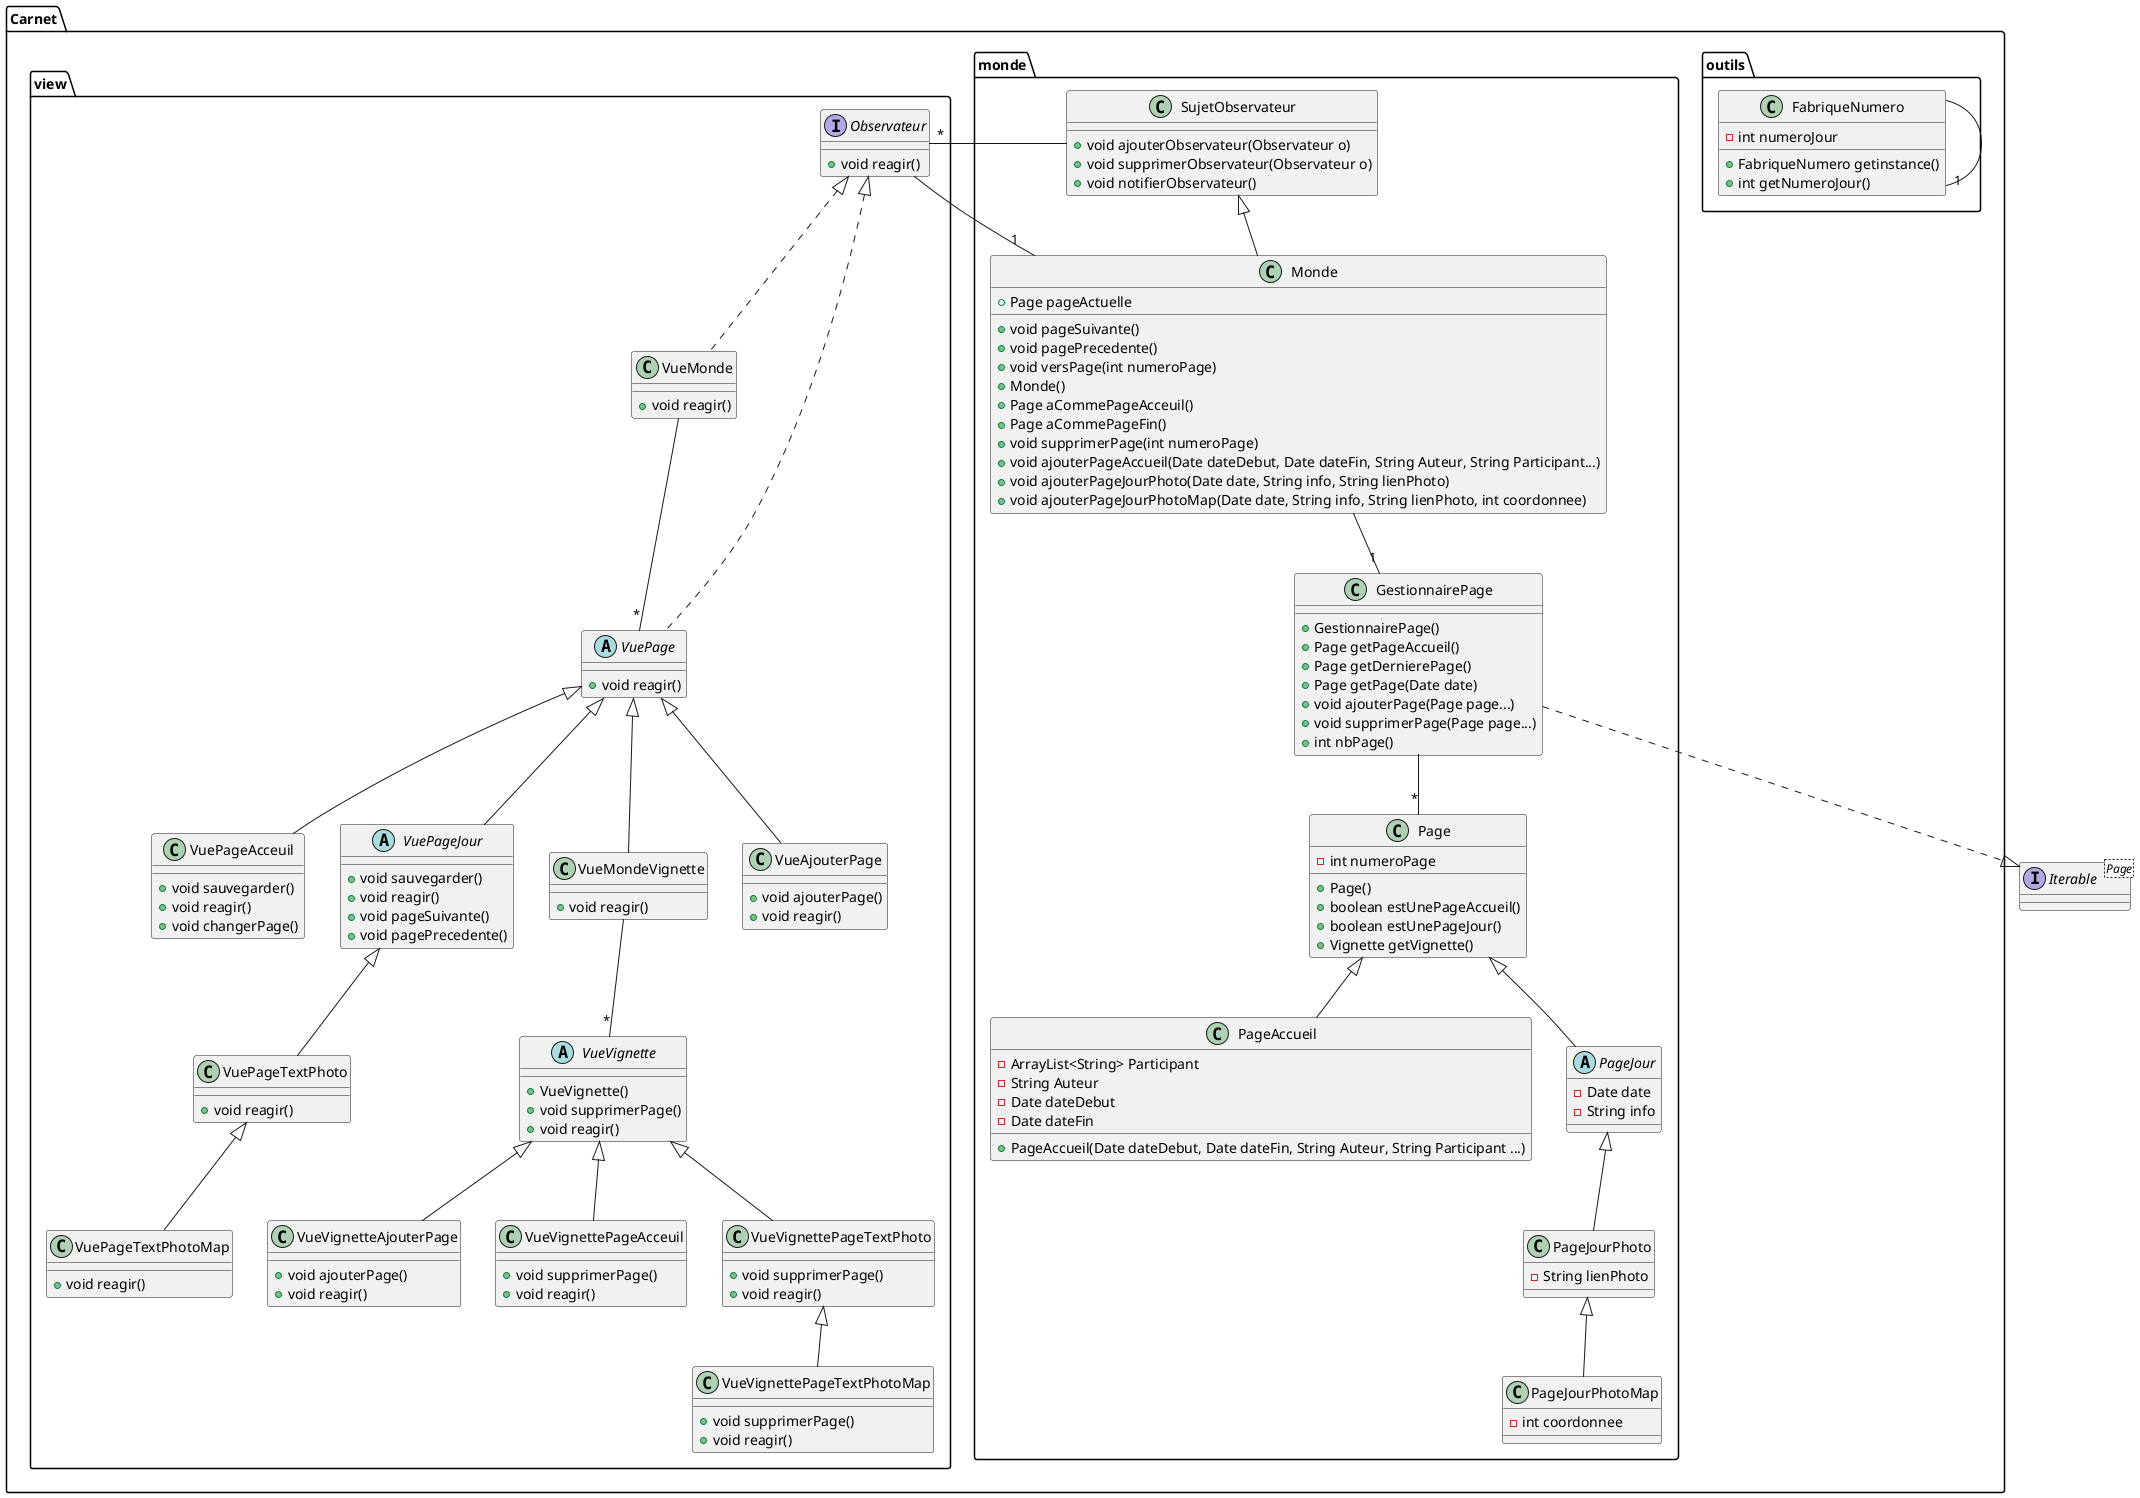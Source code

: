 @startuml

interface Iterable<Page>{
}

package Carnet{
package monde{
    class Monde extends SujetObservateur{
    + Page pageActuelle
    + void pageSuivante()
    + void pagePrecedente()
    + void versPage(int numeroPage)
    + Monde()
    + Page aCommePageAcceuil()
    + Page aCommePageFin()
    + void supprimerPage(int numeroPage)
    + void ajouterPageAccueil(Date dateDebut, Date dateFin, String Auteur, String Participant...)
    + void ajouterPageJourPhoto(Date date, String info, String lienPhoto)
    + void ajouterPageJourPhotoMap(Date date, String info, String lienPhoto, int coordonnee)
    }
    Monde --"1" GestionnairePage

    class SujetObservateur{
    + void ajouterObservateur(Observateur o)
    + void supprimerObservateur(Observateur o)
    + void notifierObservateur()
    }

    class GestionnairePage {
    + GestionnairePage()
    + Page getPageAccueil()
    + Page getDernierePage()
    + Page getPage(Date date)
    + void ajouterPage(Page page...)
    + void supprimerPage(Page page...)
    + int nbPage()
    }
    GestionnairePage ..|> Iterable
    GestionnairePage --"*" Page

    class Page{
    - int numeroPage
    + Page()
    + boolean estUnePageAccueil()
    + boolean estUnePageJour()
    + Vignette getVignette()
    }

    class PageAccueil extends Page{
    + PageAccueil(Date dateDebut, Date dateFin, String Auteur, String Participant ...)
    - ArrayList<String> Participant
    - String Auteur
    - Date dateDebut
    - Date dateFin
    }

    abstract class PageJour extends Page{
    - Date date
    - String info
    }

    class PageJourPhoto extends PageJour{
    - String lienPhoto
    }


    class PageJourPhotoMap extends PageJourPhoto{
    - int coordonnee
    }

'    class Vignette{
'    + Vignette()
'    }
'
'    class VignettePageAccueil extends Vignette{
'    + String titre
'    + VignettePageAccueil()
'    }
'
'    abstract class VignettePageJour extends Vignette{
'    + String info
'    + VignettePageJour()
'    }
'
'    class VignettePageJourPhoto extends VignettePageJour{
'    + String lienPhoto
'    + VignettePageJourPhoto()
'    }
'
'    class VignettePageJourPhotoMap extends VignettePageJourPhoto{
'    + int coordonnee
'    + VignettePageJourPhotoMap()
'    }



}

package outils{
    class FabriqueNumero{
    - int numeroJour
    + FabriqueNumero getinstance()
    + int getNumeroJour()
    }
    FabriqueNumero --"1" FabriqueNumero
    }

package view{
    interface Observateur{
    + void reagir()
    }
    Observateur --"1" Monde

    class VueMonde implements Observateur{
    + void reagir()
    }
    VueMonde --"*" VuePage

    abstract class  VuePage implements Observateur{
    + void reagir()
    }


    class VuePageAcceuil extends VuePage{
    + void sauvegarder()
    + void reagir()
    + void changerPage()
    }
'    VuePageAcceuil --"4" Label


    abstract class VuePageJour extends VuePage{
    + void sauvegarder()
    + void reagir()
    + void pageSuivante()
    + void pagePrecedente()
    }
'    VuePageJour --"2" Label


    class VuePageTextPhoto extends VuePageJour{
    + void reagir()
    }
'    VuePageTextPhoto --"1" Photo
'    VuePageTextPhoto --"1" Label

    class VuePageTextPhotoMap extends VuePageTextPhoto{
    + void reagir()
    }
'    VuePageTextPhotoMap -- "1" MapView

    class VueMondeVignette extends VuePage{
    + void reagir()
    }
    VueMondeVignette --"*" VueVignette

    abstract class VueVignette {
    + VueVignette()
    + void supprimerPage()
    + void reagir()
    }

    class VueVignetteAjouterPage extends VueVignette{
    + void ajouterPage()
    + void reagir()
    }

    class VueVignettePageAcceuil extends VueVignette{
    + void supprimerPage()
    + void reagir()
    }
'    VueVignettePageAcceuil --"1" Label

    class VueVignettePageTextPhoto extends VueVignette{
    + void supprimerPage()
    + void reagir()
    }
'    VueVignettePageTextPhoto --"1" Photo
'    VueVignettePageTextPhoto --"1" Label

    class VueVignettePageTextPhotoMap extends VueVignettePageTextPhoto{
    + void supprimerPage()
    + void reagir()
    }
'    VueVignettePageTextPhotoMap --"1" MapView

    class VueAjouterPage extends VuePage{
    + void ajouterPage()
    + void reagir()
    }


    }
}
SujetObservateur -"*" Observateur
'VuePage --"1" Monde


@enduml